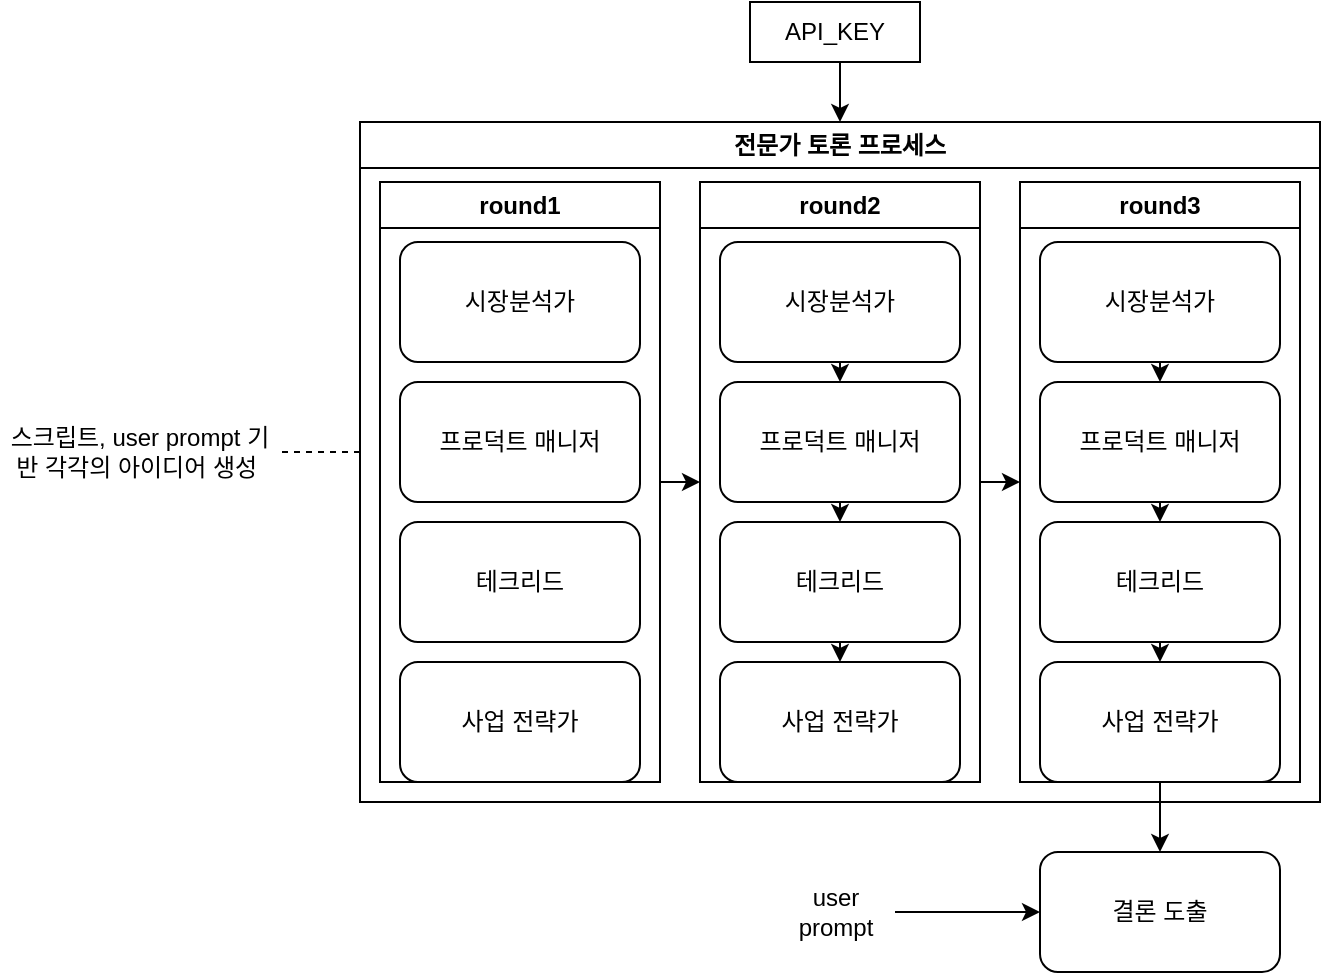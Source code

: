 <mxfile version="24.9.1">
  <diagram name="페이지-1" id="KqKXvroNY2i5acNMVEt8">
    <mxGraphModel dx="2577" dy="928" grid="1" gridSize="10" guides="1" tooltips="1" connect="1" arrows="1" fold="1" page="1" pageScale="1" pageWidth="827" pageHeight="1169" math="0" shadow="0">
      <root>
        <mxCell id="0" />
        <mxCell id="1" parent="0" />
        <mxCell id="bkdEYVS7VGPaIfsEwE2J-21" style="edgeStyle=orthogonalEdgeStyle;rounded=0;orthogonalLoop=1;jettySize=auto;html=1;exitX=0.5;exitY=1;exitDx=0;exitDy=0;entryX=0.5;entryY=0;entryDx=0;entryDy=0;" edge="1" parent="1" source="bkdEYVS7VGPaIfsEwE2J-6" target="bkdEYVS7VGPaIfsEwE2J-20">
          <mxGeometry relative="1" as="geometry" />
        </mxCell>
        <mxCell id="bkdEYVS7VGPaIfsEwE2J-20" value="결론 도출" style="rounded=1;whiteSpace=wrap;html=1;" vertex="1" parent="1">
          <mxGeometry x="140" y="715" width="120" height="60" as="geometry" />
        </mxCell>
        <mxCell id="bkdEYVS7VGPaIfsEwE2J-25" value="전문가 토론 프로세스" style="swimlane;whiteSpace=wrap;html=1;" vertex="1" parent="1">
          <mxGeometry x="-200" y="350" width="480" height="340" as="geometry" />
        </mxCell>
        <mxCell id="ZBwBNimGMsOpnCpCP76t-1" value="round1" style="swimlane;whiteSpace=wrap;html=1;startSize=23;" parent="bkdEYVS7VGPaIfsEwE2J-25" vertex="1">
          <mxGeometry x="10" y="30" width="140" height="300" as="geometry" />
        </mxCell>
        <mxCell id="ZBwBNimGMsOpnCpCP76t-2" value="시장분석가" style="rounded=1;whiteSpace=wrap;html=1;" parent="ZBwBNimGMsOpnCpCP76t-1" vertex="1">
          <mxGeometry x="10" y="30" width="120" height="60" as="geometry" />
        </mxCell>
        <mxCell id="ZBwBNimGMsOpnCpCP76t-3" value="프로덕트 매니저" style="rounded=1;whiteSpace=wrap;html=1;" parent="ZBwBNimGMsOpnCpCP76t-1" vertex="1">
          <mxGeometry x="10" y="100" width="120" height="60" as="geometry" />
        </mxCell>
        <mxCell id="ZBwBNimGMsOpnCpCP76t-4" value="테크리드" style="rounded=1;whiteSpace=wrap;html=1;" parent="ZBwBNimGMsOpnCpCP76t-1" vertex="1">
          <mxGeometry x="10" y="170" width="120" height="60" as="geometry" />
        </mxCell>
        <mxCell id="ZBwBNimGMsOpnCpCP76t-5" value="사업 전략가" style="rounded=1;whiteSpace=wrap;html=1;" parent="ZBwBNimGMsOpnCpCP76t-1" vertex="1">
          <mxGeometry x="10" y="240" width="120" height="60" as="geometry" />
        </mxCell>
        <mxCell id="bkdEYVS7VGPaIfsEwE2J-1" value="round2" style="swimlane;whiteSpace=wrap;html=1;startSize=23;" vertex="1" parent="bkdEYVS7VGPaIfsEwE2J-25">
          <mxGeometry x="170" y="30" width="140" height="300" as="geometry" />
        </mxCell>
        <mxCell id="bkdEYVS7VGPaIfsEwE2J-12" style="edgeStyle=orthogonalEdgeStyle;rounded=0;orthogonalLoop=1;jettySize=auto;html=1;exitX=0.5;exitY=1;exitDx=0;exitDy=0;entryX=0.5;entryY=0;entryDx=0;entryDy=0;" edge="1" parent="bkdEYVS7VGPaIfsEwE2J-1" source="bkdEYVS7VGPaIfsEwE2J-2" target="bkdEYVS7VGPaIfsEwE2J-3">
          <mxGeometry relative="1" as="geometry" />
        </mxCell>
        <mxCell id="bkdEYVS7VGPaIfsEwE2J-2" value="시장분석가" style="rounded=1;whiteSpace=wrap;html=1;" vertex="1" parent="bkdEYVS7VGPaIfsEwE2J-1">
          <mxGeometry x="10" y="30" width="120" height="60" as="geometry" />
        </mxCell>
        <mxCell id="bkdEYVS7VGPaIfsEwE2J-13" style="edgeStyle=orthogonalEdgeStyle;rounded=0;orthogonalLoop=1;jettySize=auto;html=1;exitX=0.5;exitY=1;exitDx=0;exitDy=0;entryX=0.5;entryY=0;entryDx=0;entryDy=0;" edge="1" parent="bkdEYVS7VGPaIfsEwE2J-1" source="bkdEYVS7VGPaIfsEwE2J-3" target="bkdEYVS7VGPaIfsEwE2J-4">
          <mxGeometry relative="1" as="geometry" />
        </mxCell>
        <mxCell id="bkdEYVS7VGPaIfsEwE2J-3" value="프로덕트 매니저" style="rounded=1;whiteSpace=wrap;html=1;" vertex="1" parent="bkdEYVS7VGPaIfsEwE2J-1">
          <mxGeometry x="10" y="100" width="120" height="60" as="geometry" />
        </mxCell>
        <mxCell id="bkdEYVS7VGPaIfsEwE2J-15" style="edgeStyle=orthogonalEdgeStyle;rounded=0;orthogonalLoop=1;jettySize=auto;html=1;exitX=0.5;exitY=1;exitDx=0;exitDy=0;entryX=0.5;entryY=0;entryDx=0;entryDy=0;" edge="1" parent="bkdEYVS7VGPaIfsEwE2J-1" source="bkdEYVS7VGPaIfsEwE2J-4" target="bkdEYVS7VGPaIfsEwE2J-5">
          <mxGeometry relative="1" as="geometry" />
        </mxCell>
        <mxCell id="bkdEYVS7VGPaIfsEwE2J-4" value="테크리드" style="rounded=1;whiteSpace=wrap;html=1;" vertex="1" parent="bkdEYVS7VGPaIfsEwE2J-1">
          <mxGeometry x="10" y="170" width="120" height="60" as="geometry" />
        </mxCell>
        <mxCell id="bkdEYVS7VGPaIfsEwE2J-5" value="사업 전략가" style="rounded=1;whiteSpace=wrap;html=1;" vertex="1" parent="bkdEYVS7VGPaIfsEwE2J-1">
          <mxGeometry x="10" y="240" width="120" height="60" as="geometry" />
        </mxCell>
        <mxCell id="bkdEYVS7VGPaIfsEwE2J-6" value="round3" style="swimlane;whiteSpace=wrap;html=1;startSize=23;" vertex="1" parent="bkdEYVS7VGPaIfsEwE2J-25">
          <mxGeometry x="330" y="30" width="140" height="300" as="geometry" />
        </mxCell>
        <mxCell id="bkdEYVS7VGPaIfsEwE2J-17" style="edgeStyle=orthogonalEdgeStyle;rounded=0;orthogonalLoop=1;jettySize=auto;html=1;exitX=0.5;exitY=1;exitDx=0;exitDy=0;entryX=0.5;entryY=0;entryDx=0;entryDy=0;" edge="1" parent="bkdEYVS7VGPaIfsEwE2J-6" source="bkdEYVS7VGPaIfsEwE2J-7" target="bkdEYVS7VGPaIfsEwE2J-8">
          <mxGeometry relative="1" as="geometry" />
        </mxCell>
        <mxCell id="bkdEYVS7VGPaIfsEwE2J-7" value="시장분석가" style="rounded=1;whiteSpace=wrap;html=1;" vertex="1" parent="bkdEYVS7VGPaIfsEwE2J-6">
          <mxGeometry x="10" y="30" width="120" height="60" as="geometry" />
        </mxCell>
        <mxCell id="bkdEYVS7VGPaIfsEwE2J-18" style="edgeStyle=orthogonalEdgeStyle;rounded=0;orthogonalLoop=1;jettySize=auto;html=1;exitX=0.5;exitY=1;exitDx=0;exitDy=0;entryX=0.5;entryY=0;entryDx=0;entryDy=0;" edge="1" parent="bkdEYVS7VGPaIfsEwE2J-6" source="bkdEYVS7VGPaIfsEwE2J-8" target="bkdEYVS7VGPaIfsEwE2J-9">
          <mxGeometry relative="1" as="geometry" />
        </mxCell>
        <mxCell id="bkdEYVS7VGPaIfsEwE2J-8" value="프로덕트 매니저" style="rounded=1;whiteSpace=wrap;html=1;" vertex="1" parent="bkdEYVS7VGPaIfsEwE2J-6">
          <mxGeometry x="10" y="100" width="120" height="60" as="geometry" />
        </mxCell>
        <mxCell id="bkdEYVS7VGPaIfsEwE2J-19" style="edgeStyle=orthogonalEdgeStyle;rounded=0;orthogonalLoop=1;jettySize=auto;html=1;exitX=0.5;exitY=1;exitDx=0;exitDy=0;entryX=0.5;entryY=0;entryDx=0;entryDy=0;" edge="1" parent="bkdEYVS7VGPaIfsEwE2J-6" source="bkdEYVS7VGPaIfsEwE2J-9" target="bkdEYVS7VGPaIfsEwE2J-10">
          <mxGeometry relative="1" as="geometry" />
        </mxCell>
        <mxCell id="bkdEYVS7VGPaIfsEwE2J-9" value="테크리드" style="rounded=1;whiteSpace=wrap;html=1;" vertex="1" parent="bkdEYVS7VGPaIfsEwE2J-6">
          <mxGeometry x="10" y="170" width="120" height="60" as="geometry" />
        </mxCell>
        <mxCell id="bkdEYVS7VGPaIfsEwE2J-10" value="사업 전략가" style="rounded=1;whiteSpace=wrap;html=1;" vertex="1" parent="bkdEYVS7VGPaIfsEwE2J-6">
          <mxGeometry x="10" y="240" width="120" height="60" as="geometry" />
        </mxCell>
        <mxCell id="bkdEYVS7VGPaIfsEwE2J-23" style="edgeStyle=orthogonalEdgeStyle;rounded=0;orthogonalLoop=1;jettySize=auto;html=1;exitX=1;exitY=0.5;exitDx=0;exitDy=0;entryX=0;entryY=0.5;entryDx=0;entryDy=0;" edge="1" parent="bkdEYVS7VGPaIfsEwE2J-25" source="ZBwBNimGMsOpnCpCP76t-1" target="bkdEYVS7VGPaIfsEwE2J-1">
          <mxGeometry relative="1" as="geometry" />
        </mxCell>
        <mxCell id="bkdEYVS7VGPaIfsEwE2J-24" style="edgeStyle=orthogonalEdgeStyle;rounded=0;orthogonalLoop=1;jettySize=auto;html=1;exitX=1;exitY=0.5;exitDx=0;exitDy=0;entryX=0;entryY=0.5;entryDx=0;entryDy=0;" edge="1" parent="bkdEYVS7VGPaIfsEwE2J-25" source="bkdEYVS7VGPaIfsEwE2J-1" target="bkdEYVS7VGPaIfsEwE2J-6">
          <mxGeometry relative="1" as="geometry" />
        </mxCell>
        <mxCell id="bkdEYVS7VGPaIfsEwE2J-27" value="" style="endArrow=none;dashed=1;html=1;rounded=0;" edge="1" parent="1" target="bkdEYVS7VGPaIfsEwE2J-29">
          <mxGeometry width="50" height="50" relative="1" as="geometry">
            <mxPoint x="-200" y="515" as="sourcePoint" />
            <mxPoint x="-200" y="480" as="targetPoint" />
          </mxGeometry>
        </mxCell>
        <mxCell id="bkdEYVS7VGPaIfsEwE2J-29" value="스크립트, user prompt 기반 각각의 아이디어 생성&amp;nbsp;" style="text;html=1;align=center;verticalAlign=middle;whiteSpace=wrap;rounded=0;" vertex="1" parent="1">
          <mxGeometry x="-380" y="500" width="140" height="30" as="geometry" />
        </mxCell>
        <mxCell id="bkdEYVS7VGPaIfsEwE2J-35" value="" style="edgeStyle=orthogonalEdgeStyle;rounded=0;orthogonalLoop=1;jettySize=auto;html=1;" edge="1" parent="1" source="bkdEYVS7VGPaIfsEwE2J-34" target="bkdEYVS7VGPaIfsEwE2J-20">
          <mxGeometry relative="1" as="geometry" />
        </mxCell>
        <mxCell id="bkdEYVS7VGPaIfsEwE2J-34" value="user prompt" style="text;html=1;align=center;verticalAlign=middle;whiteSpace=wrap;rounded=0;" vertex="1" parent="1">
          <mxGeometry x="7.5" y="730" width="60" height="30" as="geometry" />
        </mxCell>
        <mxCell id="bkdEYVS7VGPaIfsEwE2J-50" style="edgeStyle=orthogonalEdgeStyle;rounded=0;orthogonalLoop=1;jettySize=auto;html=1;exitX=0.5;exitY=1;exitDx=0;exitDy=0;entryX=0.5;entryY=0;entryDx=0;entryDy=0;" edge="1" parent="1" source="bkdEYVS7VGPaIfsEwE2J-41" target="bkdEYVS7VGPaIfsEwE2J-25">
          <mxGeometry relative="1" as="geometry" />
        </mxCell>
        <mxCell id="bkdEYVS7VGPaIfsEwE2J-41" value="API_KEY" style="rounded=0;whiteSpace=wrap;html=1;" vertex="1" parent="1">
          <mxGeometry x="-5" y="290" width="85" height="30" as="geometry" />
        </mxCell>
      </root>
    </mxGraphModel>
  </diagram>
</mxfile>
